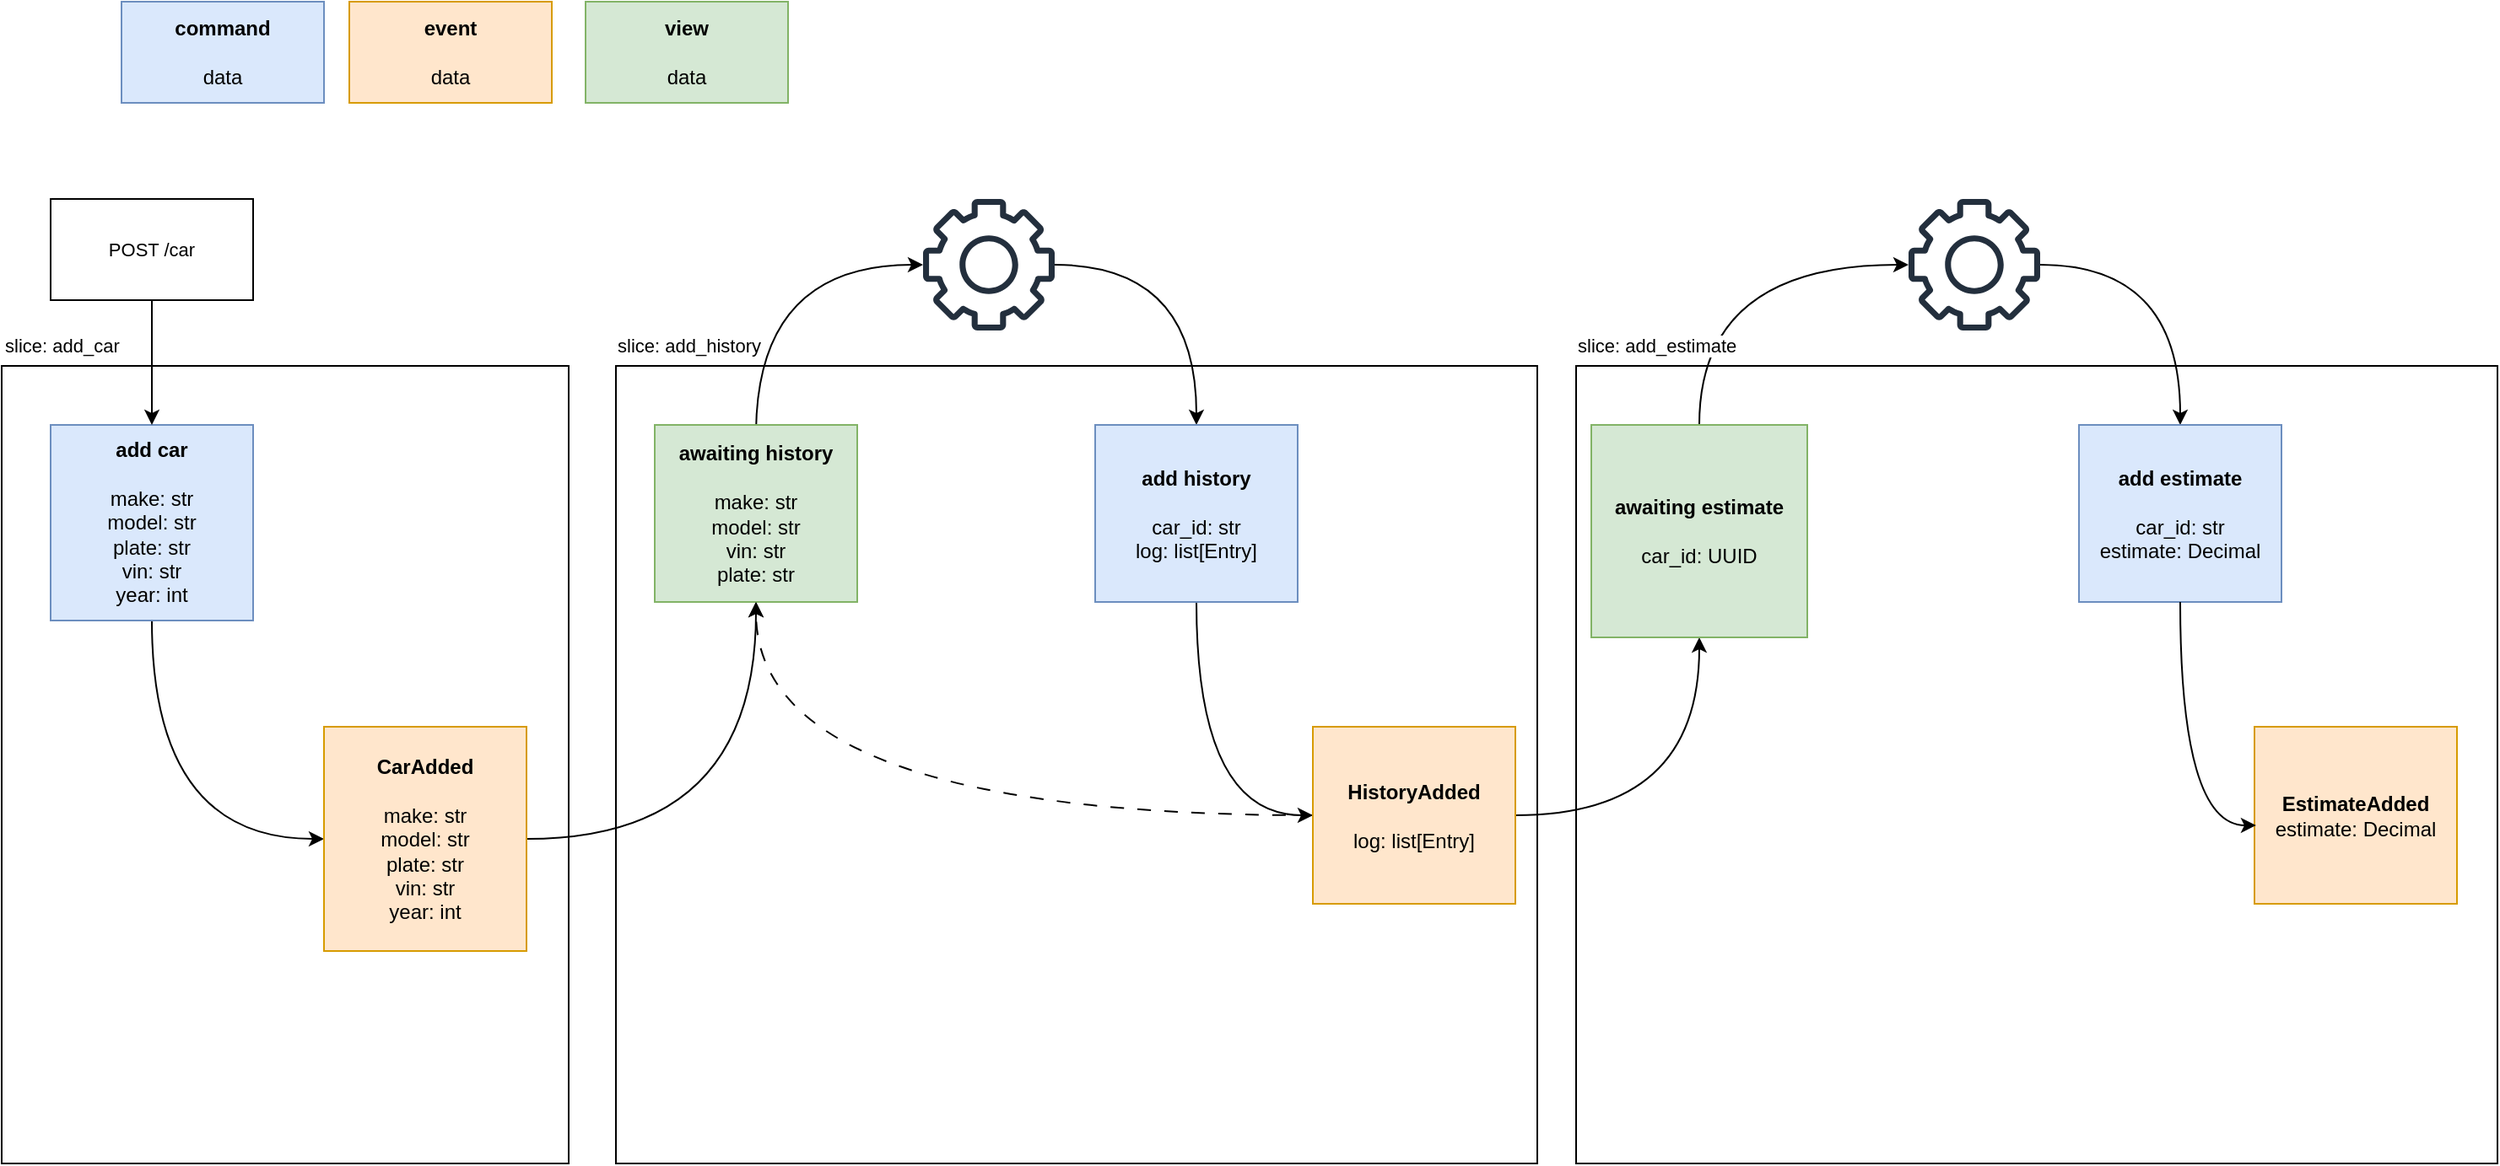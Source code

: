 <mxfile version="26.0.4">
  <diagram name="Page-1" id="8hqDkVTduFN6-MCOO9W7">
    <mxGraphModel dx="1721" dy="999" grid="0" gridSize="10" guides="1" tooltips="1" connect="1" arrows="1" fold="1" page="0" pageScale="1" pageWidth="850" pageHeight="1100" math="0" shadow="0">
      <root>
        <mxCell id="0" />
        <mxCell id="1" parent="0" />
        <mxCell id="x72I84GHoZOAsvrOj594-38" value="" style="rounded=0;whiteSpace=wrap;html=1;fontFamily=Helvetica;fontSize=11;fontColor=default;labelBackgroundColor=default;fillColor=none;" parent="1" vertex="1">
          <mxGeometry x="796" y="261" width="546" height="473" as="geometry" />
        </mxCell>
        <mxCell id="x72I84GHoZOAsvrOj594-33" value="" style="rounded=0;whiteSpace=wrap;html=1;fontFamily=Helvetica;fontSize=11;fontColor=default;labelBackgroundColor=default;fillColor=none;" parent="1" vertex="1">
          <mxGeometry x="-137" y="261" width="336" height="473" as="geometry" />
        </mxCell>
        <mxCell id="x72I84GHoZOAsvrOj594-36" value="" style="rounded=0;whiteSpace=wrap;html=1;fontFamily=Helvetica;fontSize=11;fontColor=default;labelBackgroundColor=default;fillColor=none;" parent="1" vertex="1">
          <mxGeometry x="227" y="261" width="546" height="473" as="geometry" />
        </mxCell>
        <mxCell id="x72I84GHoZOAsvrOj594-1" value="&lt;b&gt;command&lt;/b&gt;&lt;div&gt;&lt;br&gt;&lt;div&gt;data&lt;/div&gt;&lt;/div&gt;" style="rounded=0;whiteSpace=wrap;html=1;fillColor=#dae8fc;strokeColor=#6c8ebf;" parent="1" vertex="1">
          <mxGeometry x="-66" y="45" width="120" height="60" as="geometry" />
        </mxCell>
        <mxCell id="x72I84GHoZOAsvrOj594-2" value="&lt;b&gt;event&lt;/b&gt;&lt;div&gt;&lt;br&gt;&lt;div&gt;data&lt;/div&gt;&lt;/div&gt;" style="rounded=0;whiteSpace=wrap;html=1;fillColor=#ffe6cc;strokeColor=#d79b00;" parent="1" vertex="1">
          <mxGeometry x="69" y="45" width="120" height="60" as="geometry" />
        </mxCell>
        <mxCell id="x72I84GHoZOAsvrOj594-3" value="&lt;b&gt;view&lt;/b&gt;&lt;div&gt;&lt;br&gt;&lt;div&gt;data&lt;/div&gt;&lt;/div&gt;" style="rounded=0;whiteSpace=wrap;html=1;fillColor=#d5e8d4;strokeColor=#82b366;" parent="1" vertex="1">
          <mxGeometry x="209" y="45" width="120" height="60" as="geometry" />
        </mxCell>
        <mxCell id="x72I84GHoZOAsvrOj594-10" style="edgeStyle=orthogonalEdgeStyle;rounded=0;orthogonalLoop=1;jettySize=auto;html=1;entryX=0;entryY=0.5;entryDx=0;entryDy=0;curved=1;exitX=0.5;exitY=1;exitDx=0;exitDy=0;" parent="1" source="x72I84GHoZOAsvrOj594-4" target="x72I84GHoZOAsvrOj594-8" edge="1">
          <mxGeometry relative="1" as="geometry" />
        </mxCell>
        <mxCell id="x72I84GHoZOAsvrOj594-4" value="&lt;b&gt;add car&lt;/b&gt;&lt;div&gt;&lt;br&gt;&lt;div&gt;make: str&lt;/div&gt;&lt;/div&gt;&lt;div&gt;model: str&lt;/div&gt;plate: str&lt;div&gt;vin: str&lt;/div&gt;&lt;div&gt;year: int&lt;/div&gt;" style="rounded=0;whiteSpace=wrap;html=1;fillColor=#dae8fc;strokeColor=#6c8ebf;" parent="1" vertex="1">
          <mxGeometry x="-108" y="296" width="120" height="116" as="geometry" />
        </mxCell>
        <mxCell id="x72I84GHoZOAsvrOj594-13" style="edgeStyle=orthogonalEdgeStyle;rounded=0;orthogonalLoop=1;jettySize=auto;html=1;entryX=0.5;entryY=1;entryDx=0;entryDy=0;curved=1;" parent="1" source="x72I84GHoZOAsvrOj594-8" target="x72I84GHoZOAsvrOj594-12" edge="1">
          <mxGeometry relative="1" as="geometry" />
        </mxCell>
        <mxCell id="x72I84GHoZOAsvrOj594-8" value="&lt;b&gt;CarAdded&lt;/b&gt;&lt;div&gt;&lt;br&gt;&lt;div&gt;make: str&lt;/div&gt;&lt;/div&gt;&lt;div&gt;model: str&lt;/div&gt;&lt;div&gt;plate: str&lt;/div&gt;&lt;div&gt;vin: str&lt;/div&gt;&lt;div&gt;&lt;span style=&quot;background-color: initial;&quot;&gt;year: int&lt;/span&gt;&lt;/div&gt;" style="rounded=0;whiteSpace=wrap;html=1;fillColor=#ffe6cc;strokeColor=#d79b00;" parent="1" vertex="1">
          <mxGeometry x="54" y="475" width="120" height="133" as="geometry" />
        </mxCell>
        <mxCell id="x72I84GHoZOAsvrOj594-15" style="edgeStyle=orthogonalEdgeStyle;shape=connector;curved=1;rounded=0;orthogonalLoop=1;jettySize=auto;html=1;strokeColor=default;align=center;verticalAlign=middle;fontFamily=Helvetica;fontSize=11;fontColor=default;labelBackgroundColor=default;endArrow=classic;exitX=0.5;exitY=0;exitDx=0;exitDy=0;" parent="1" edge="1">
          <mxGeometry relative="1" as="geometry">
            <mxPoint x="409" y="201" as="targetPoint" />
            <mxPoint x="310" y="302" as="sourcePoint" />
            <Array as="points">
              <mxPoint x="310" y="201" />
            </Array>
          </mxGeometry>
        </mxCell>
        <mxCell id="x72I84GHoZOAsvrOj594-12" value="&lt;b&gt;awaiting history&lt;/b&gt;&lt;br&gt;&lt;div&gt;&lt;br&gt;&lt;div&gt;make: str&lt;/div&gt;&lt;/div&gt;&lt;div&gt;model: str&lt;/div&gt;&lt;div&gt;vin: str&lt;/div&gt;&lt;div&gt;plate: str&lt;/div&gt;" style="rounded=0;whiteSpace=wrap;html=1;fillColor=#d5e8d4;strokeColor=#82b366;" parent="1" vertex="1">
          <mxGeometry x="250" y="296" width="120" height="105" as="geometry" />
        </mxCell>
        <mxCell id="x72I84GHoZOAsvrOj594-17" style="edgeStyle=orthogonalEdgeStyle;shape=connector;curved=1;rounded=0;orthogonalLoop=1;jettySize=auto;html=1;entryX=0.5;entryY=0;entryDx=0;entryDy=0;strokeColor=default;align=center;verticalAlign=middle;fontFamily=Helvetica;fontSize=11;fontColor=default;labelBackgroundColor=default;endArrow=classic;" parent="1" source="x72I84GHoZOAsvrOj594-14" target="x72I84GHoZOAsvrOj594-16" edge="1">
          <mxGeometry relative="1" as="geometry" />
        </mxCell>
        <mxCell id="x72I84GHoZOAsvrOj594-14" value="" style="sketch=0;outlineConnect=0;fontColor=#232F3E;gradientColor=none;fillColor=#232F3D;strokeColor=none;dashed=0;verticalLabelPosition=bottom;verticalAlign=top;align=center;html=1;fontSize=12;fontStyle=0;aspect=fixed;pointerEvents=1;shape=mxgraph.aws4.gear;fontFamily=Helvetica;labelBackgroundColor=default;" parent="1" vertex="1">
          <mxGeometry x="409" y="162" width="78" height="78" as="geometry" />
        </mxCell>
        <mxCell id="x72I84GHoZOAsvrOj594-19" style="edgeStyle=orthogonalEdgeStyle;shape=connector;curved=1;rounded=0;orthogonalLoop=1;jettySize=auto;html=1;entryX=0;entryY=0.5;entryDx=0;entryDy=0;strokeColor=default;align=center;verticalAlign=middle;fontFamily=Helvetica;fontSize=11;fontColor=default;labelBackgroundColor=default;endArrow=classic;exitX=0.5;exitY=1;exitDx=0;exitDy=0;" parent="1" source="x72I84GHoZOAsvrOj594-16" target="x72I84GHoZOAsvrOj594-18" edge="1">
          <mxGeometry relative="1" as="geometry" />
        </mxCell>
        <mxCell id="x72I84GHoZOAsvrOj594-16" value="&lt;b&gt;add history&lt;/b&gt;&lt;div&gt;&lt;br&gt;&lt;div&gt;car_id: str&lt;/div&gt;&lt;/div&gt;&lt;div&gt;log: list[Entry]&lt;/div&gt;" style="rounded=0;whiteSpace=wrap;html=1;fillColor=#dae8fc;strokeColor=#6c8ebf;" parent="1" vertex="1">
          <mxGeometry x="511" y="296" width="120" height="105" as="geometry" />
        </mxCell>
        <mxCell id="x72I84GHoZOAsvrOj594-23" style="edgeStyle=orthogonalEdgeStyle;shape=connector;curved=1;rounded=0;orthogonalLoop=1;jettySize=auto;html=1;entryX=0.5;entryY=1;entryDx=0;entryDy=0;strokeColor=default;align=center;verticalAlign=middle;fontFamily=Helvetica;fontSize=11;fontColor=default;labelBackgroundColor=default;endArrow=classic;" parent="1" source="x72I84GHoZOAsvrOj594-18" target="x72I84GHoZOAsvrOj594-22" edge="1">
          <mxGeometry relative="1" as="geometry" />
        </mxCell>
        <mxCell id="rOBBYURLdB9VB552K1Y6-1" style="edgeStyle=orthogonalEdgeStyle;rounded=0;orthogonalLoop=1;jettySize=auto;html=1;entryX=0.5;entryY=1;entryDx=0;entryDy=0;curved=1;dashed=1;dashPattern=8 8;" edge="1" parent="1" source="x72I84GHoZOAsvrOj594-18" target="x72I84GHoZOAsvrOj594-12">
          <mxGeometry relative="1" as="geometry" />
        </mxCell>
        <mxCell id="x72I84GHoZOAsvrOj594-18" value="&lt;b&gt;HistoryAdded&lt;/b&gt;&lt;div&gt;&lt;br&gt;&lt;div&gt;log: list[Entry]&lt;/div&gt;&lt;/div&gt;" style="rounded=0;whiteSpace=wrap;html=1;fillColor=#ffe6cc;strokeColor=#d79b00;" parent="1" vertex="1">
          <mxGeometry x="640" y="475" width="120" height="105" as="geometry" />
        </mxCell>
        <mxCell id="x72I84GHoZOAsvrOj594-21" style="edgeStyle=orthogonalEdgeStyle;shape=connector;curved=1;rounded=0;orthogonalLoop=1;jettySize=auto;html=1;entryX=0.5;entryY=0;entryDx=0;entryDy=0;strokeColor=default;align=center;verticalAlign=middle;fontFamily=Helvetica;fontSize=11;fontColor=default;labelBackgroundColor=default;endArrow=classic;" parent="1" source="x72I84GHoZOAsvrOj594-20" target="x72I84GHoZOAsvrOj594-4" edge="1">
          <mxGeometry relative="1" as="geometry" />
        </mxCell>
        <mxCell id="x72I84GHoZOAsvrOj594-20" value="POST /car" style="rounded=0;whiteSpace=wrap;html=1;fontFamily=Helvetica;fontSize=11;fontColor=default;labelBackgroundColor=default;" parent="1" vertex="1">
          <mxGeometry x="-108" y="162" width="120" height="60" as="geometry" />
        </mxCell>
        <mxCell id="x72I84GHoZOAsvrOj594-29" style="edgeStyle=orthogonalEdgeStyle;shape=connector;curved=1;rounded=0;orthogonalLoop=1;jettySize=auto;html=1;strokeColor=default;align=center;verticalAlign=middle;fontFamily=Helvetica;fontSize=11;fontColor=default;labelBackgroundColor=default;endArrow=classic;" parent="1" source="x72I84GHoZOAsvrOj594-22" target="x72I84GHoZOAsvrOj594-24" edge="1">
          <mxGeometry relative="1" as="geometry">
            <mxPoint x="869" y="194.795" as="targetPoint" />
            <Array as="points">
              <mxPoint x="869" y="201" />
            </Array>
          </mxGeometry>
        </mxCell>
        <mxCell id="x72I84GHoZOAsvrOj594-22" value="&lt;b&gt;awaiting estimate&lt;/b&gt;&lt;br&gt;&lt;div&gt;&lt;br&gt;&lt;div&gt;car_id: UUID&lt;/div&gt;&lt;/div&gt;" style="rounded=0;whiteSpace=wrap;html=1;fillColor=#d5e8d4;strokeColor=#82b366;" parent="1" vertex="1">
          <mxGeometry x="805" y="296" width="128" height="126" as="geometry" />
        </mxCell>
        <mxCell id="x72I84GHoZOAsvrOj594-30" style="edgeStyle=orthogonalEdgeStyle;shape=connector;curved=1;rounded=0;orthogonalLoop=1;jettySize=auto;html=1;entryX=0.5;entryY=0;entryDx=0;entryDy=0;strokeColor=default;align=center;verticalAlign=middle;fontFamily=Helvetica;fontSize=11;fontColor=default;labelBackgroundColor=default;endArrow=classic;" parent="1" source="x72I84GHoZOAsvrOj594-24" target="x72I84GHoZOAsvrOj594-25" edge="1">
          <mxGeometry relative="1" as="geometry" />
        </mxCell>
        <mxCell id="x72I84GHoZOAsvrOj594-24" value="" style="sketch=0;outlineConnect=0;fontColor=#232F3E;gradientColor=none;fillColor=#232F3D;strokeColor=none;dashed=0;verticalLabelPosition=bottom;verticalAlign=top;align=center;html=1;fontSize=12;fontStyle=0;aspect=fixed;pointerEvents=1;shape=mxgraph.aws4.gear;fontFamily=Helvetica;labelBackgroundColor=default;" parent="1" vertex="1">
          <mxGeometry x="993" y="162" width="78" height="78" as="geometry" />
        </mxCell>
        <mxCell id="x72I84GHoZOAsvrOj594-25" value="&lt;b&gt;add estimate&lt;/b&gt;&lt;div&gt;&lt;br&gt;&lt;div&gt;car_id: str&lt;/div&gt;&lt;/div&gt;&lt;div&gt;estimate: Decimal&lt;/div&gt;" style="rounded=0;whiteSpace=wrap;html=1;fillColor=#dae8fc;strokeColor=#6c8ebf;" parent="1" vertex="1">
          <mxGeometry x="1094" y="296" width="120" height="105" as="geometry" />
        </mxCell>
        <mxCell id="x72I84GHoZOAsvrOj594-31" value="&lt;div&gt;&lt;b&gt;EstimateAdded&lt;/b&gt;&lt;br&gt;&lt;div&gt;estimate: Decimal&lt;/div&gt;&lt;/div&gt;" style="rounded=0;whiteSpace=wrap;html=1;fillColor=#ffe6cc;strokeColor=#d79b00;" parent="1" vertex="1">
          <mxGeometry x="1198" y="475" width="120" height="105" as="geometry" />
        </mxCell>
        <mxCell id="x72I84GHoZOAsvrOj594-32" style="edgeStyle=orthogonalEdgeStyle;shape=connector;curved=1;rounded=0;orthogonalLoop=1;jettySize=auto;html=1;entryX=0.008;entryY=0.557;entryDx=0;entryDy=0;entryPerimeter=0;strokeColor=default;align=center;verticalAlign=middle;fontFamily=Helvetica;fontSize=11;fontColor=default;labelBackgroundColor=default;endArrow=classic;" parent="1" source="x72I84GHoZOAsvrOj594-25" target="x72I84GHoZOAsvrOj594-31" edge="1">
          <mxGeometry relative="1" as="geometry" />
        </mxCell>
        <mxCell id="x72I84GHoZOAsvrOj594-34" value="slice: add_car" style="text;html=1;align=left;verticalAlign=middle;resizable=0;points=[];autosize=1;strokeColor=none;fillColor=none;fontFamily=Helvetica;fontSize=11;fontColor=default;labelBackgroundColor=default;" parent="1" vertex="1">
          <mxGeometry x="-137" y="236" width="86" height="25" as="geometry" />
        </mxCell>
        <mxCell id="x72I84GHoZOAsvrOj594-35" value="slice: add_history" style="text;html=1;align=left;verticalAlign=middle;resizable=0;points=[];autosize=1;strokeColor=none;fillColor=none;fontFamily=Helvetica;fontSize=11;fontColor=default;labelBackgroundColor=default;" parent="1" vertex="1">
          <mxGeometry x="226" y="236" width="103" height="25" as="geometry" />
        </mxCell>
        <mxCell id="x72I84GHoZOAsvrOj594-37" value="slice: add_estimate" style="text;html=1;align=left;verticalAlign=middle;resizable=0;points=[];autosize=1;strokeColor=none;fillColor=none;fontFamily=Helvetica;fontSize=11;fontColor=default;labelBackgroundColor=default;" parent="1" vertex="1">
          <mxGeometry x="795" y="236" width="112" height="25" as="geometry" />
        </mxCell>
      </root>
    </mxGraphModel>
  </diagram>
</mxfile>
